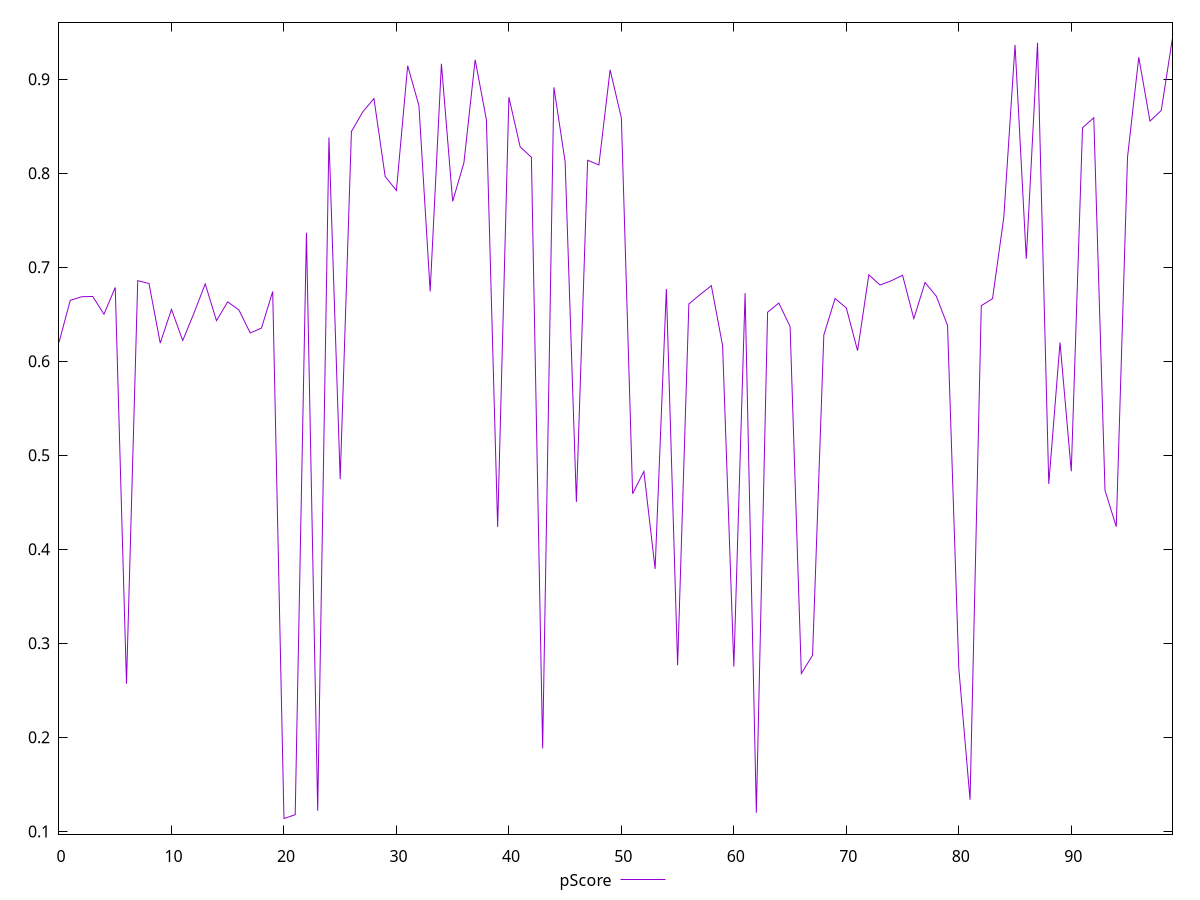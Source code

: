 reset

$pScore <<EOF
0 0.6200839404738063
1 0.6647358273010218
2 0.6685920374236702
3 0.6689470101166728
4 0.6500185008521966
5 0.6785119225667708
6 0.2571227538180419
7 0.6856847540195791
8 0.68267451815685
9 0.619319665405121
10 0.6551563207069693
11 0.6220322144987748
12 0.6512008873163281
13 0.6822595235987441
14 0.6432176986421955
15 0.6631615921034943
16 0.6544732908425102
17 0.6301012005521065
18 0.635252544009197
19 0.674165893285388
20 0.11369705921491419
21 0.1177786254889111
22 0.736737269345505
23 0.1219404843891263
24 0.8379622655914389
25 0.4745971538734507
26 0.8443699130145079
27 0.8651031644525091
28 0.8793822957447188
29 0.7964487108090039
30 0.7815828619481981
31 0.9143200457209353
32 0.8718856376875793
33 0.6742319075709909
34 0.9163576571451686
35 0.7700304795101118
36 0.8110848731907208
37 0.9206769948842825
38 0.8568236270874149
39 0.42387332854284293
40 0.88085990654142
41 0.8280302895652518
42 0.8169663692302003
43 0.18824464414033004
44 0.8913632040363183
45 0.8121675539572137
46 0.4502942607687067
47 0.813764501942643
48 0.8087649623554227
49 0.9099276412733197
50 0.8587018657294867
51 0.4591516947887639
52 0.48284871399032797
53 0.3791654873156594
54 0.6767958979710774
55 0.2767130334516813
56 0.6609720305072471
57 0.6709036538916391
58 0.6803570625250158
59 0.6165806371976137
60 0.2753136170720292
61 0.6724038644136625
62 0.11986069759696827
63 0.6521513437019348
64 0.6618602313963652
65 0.6369574890394174
66 0.26783263581164524
67 0.28734442226253404
68 0.6279797495586038
69 0.666728734899866
70 0.6566833360242177
71 0.6112489215158529
72 0.6919243671820741
73 0.681092787601326
74 0.685617675366899
75 0.6914953638074014
76 0.6452814251643754
77 0.6837609161480833
78 0.6691766493553596
79 0.638102317772522
80 0.2734772565480706
81 0.13366591491304636
82 0.6591111937403149
83 0.6665843209356721
84 0.7528856769140477
85 0.9363885209228413
86 0.7089567389362467
87 0.9386213677456408
88 0.46950771835359884
89 0.6199395538890099
90 0.4829595958642232
91 0.8483342054407171
92 0.8589439974984381
93 0.4626266191386109
94 0.42409366385906216
95 0.816839521591088
96 0.9232565683818525
97 0.8553887521615846
98 0.8667053897994981
99 0.9438719467839161
EOF

set key outside below
set xrange [0:99]
set yrange [0.09709356146353415:0.9604754445352961]
set trange [0.09709356146353415:0.9604754445352961]
set terminal svg size 640, 500 enhanced background rgb 'white'
set output "reprap/first-contentful-paint/samples/pages+cached+noexternal+nomedia/pScore/values.svg"

plot $pScore title "pScore" with line

reset
